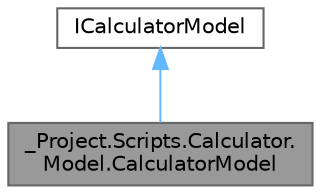 digraph "_Project.Scripts.Calculator.Model.CalculatorModel"
{
 // LATEX_PDF_SIZE
  bgcolor="transparent";
  edge [fontname=Helvetica,fontsize=10,labelfontname=Helvetica,labelfontsize=10];
  node [fontname=Helvetica,fontsize=10,shape=box,height=0.2,width=0.4];
  Node1 [id="Node000001",label="_Project.Scripts.Calculator.\lModel.CalculatorModel",height=0.2,width=0.4,color="gray40", fillcolor="grey60", style="filled", fontcolor="black",tooltip="Класс, описывающий модель данных и состояния калькулятора"];
  Node2 -> Node1 [id="edge1_Node000001_Node000002",dir="back",color="steelblue1",style="solid",tooltip=" "];
  Node2 [id="Node000002",label="ICalculatorModel",height=0.2,width=0.4,color="gray40", fillcolor="white", style="filled",URL="$interface___project_1_1_scripts_1_1_calculator_1_1_model_1_1_i_calculator_model.html",tooltip="Интерфейс, описывающий модель данных и состояния калькулятора"];
}
